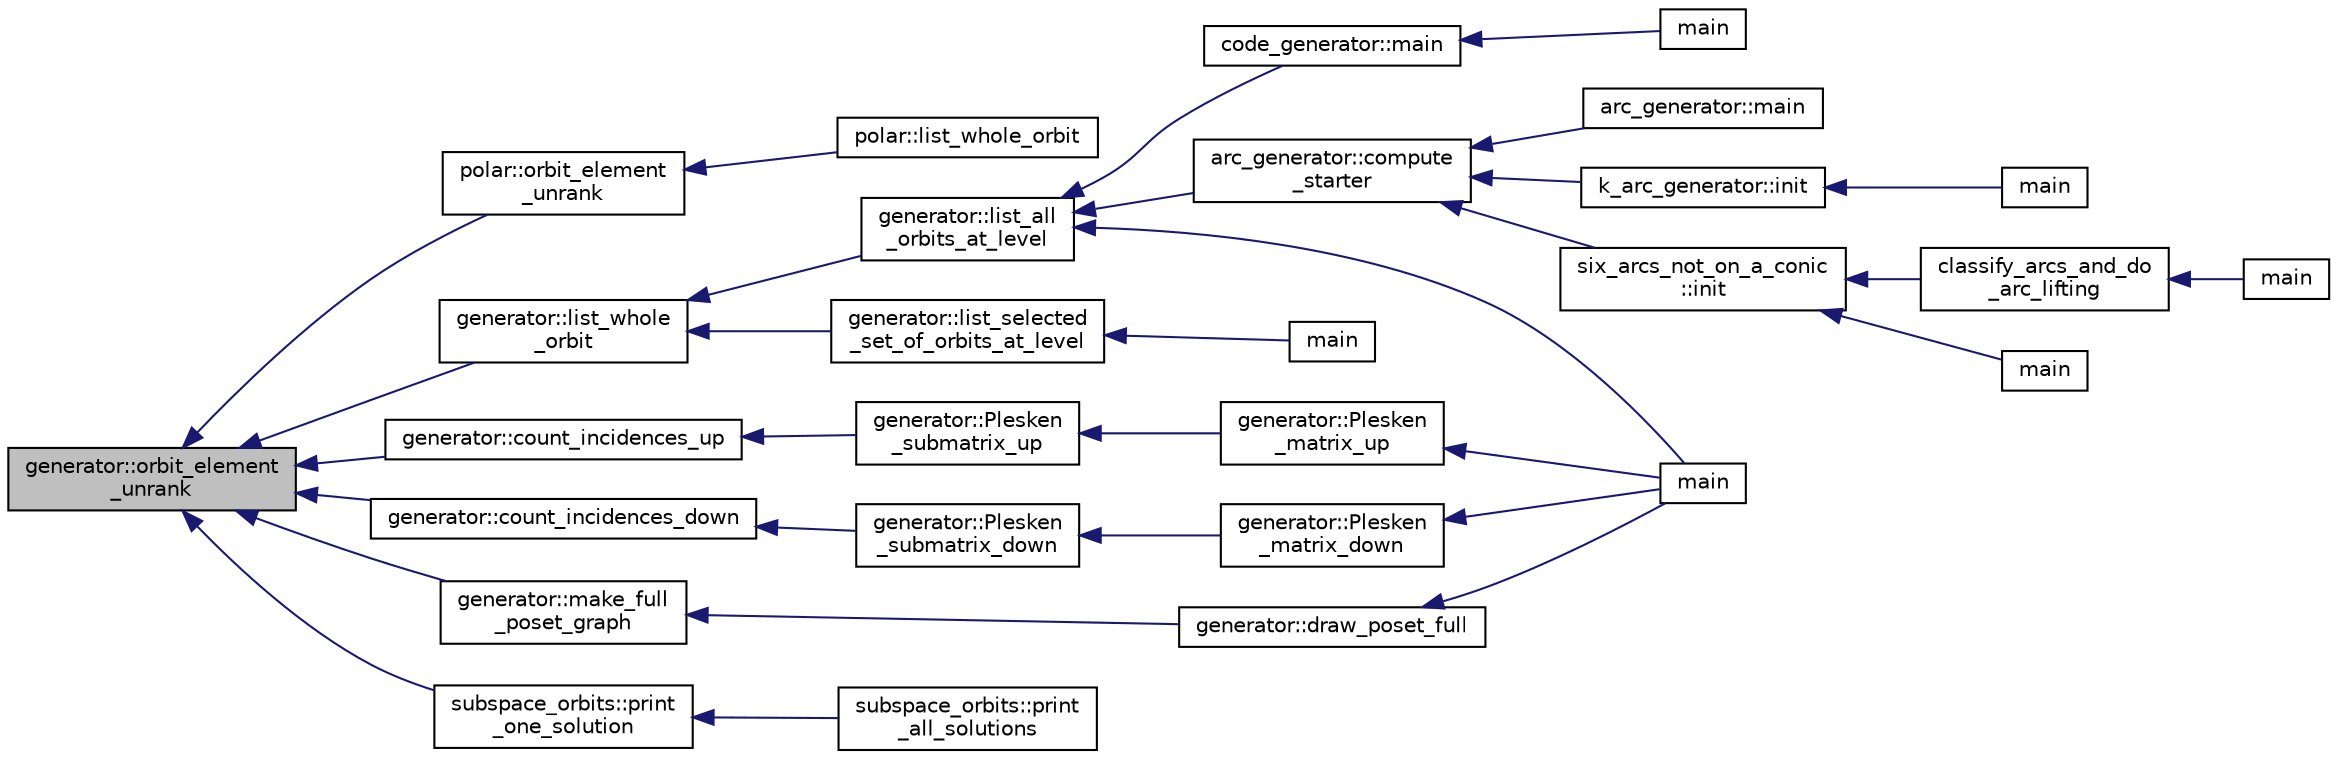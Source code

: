 digraph "generator::orbit_element_unrank"
{
  edge [fontname="Helvetica",fontsize="10",labelfontname="Helvetica",labelfontsize="10"];
  node [fontname="Helvetica",fontsize="10",shape=record];
  rankdir="LR";
  Node15452 [label="generator::orbit_element\l_unrank",height=0.2,width=0.4,color="black", fillcolor="grey75", style="filled", fontcolor="black"];
  Node15452 -> Node15453 [dir="back",color="midnightblue",fontsize="10",style="solid",fontname="Helvetica"];
  Node15453 [label="polar::orbit_element\l_unrank",height=0.2,width=0.4,color="black", fillcolor="white", style="filled",URL="$da/d1c/classpolar.html#abcc67b841c60f84478e531f9facf0b82"];
  Node15453 -> Node15454 [dir="back",color="midnightblue",fontsize="10",style="solid",fontname="Helvetica"];
  Node15454 [label="polar::list_whole_orbit",height=0.2,width=0.4,color="black", fillcolor="white", style="filled",URL="$da/d1c/classpolar.html#a26f04b7c75e45604ab772931ed2916fd"];
  Node15452 -> Node15455 [dir="back",color="midnightblue",fontsize="10",style="solid",fontname="Helvetica"];
  Node15455 [label="generator::list_whole\l_orbit",height=0.2,width=0.4,color="black", fillcolor="white", style="filled",URL="$d7/d73/classgenerator.html#aa102d1c1e32f0cd1dafeab1e0d1c18c1"];
  Node15455 -> Node15456 [dir="back",color="midnightblue",fontsize="10",style="solid",fontname="Helvetica"];
  Node15456 [label="generator::list_all\l_orbits_at_level",height=0.2,width=0.4,color="black", fillcolor="white", style="filled",URL="$d7/d73/classgenerator.html#a650880bf92f9f2bf124d4ead2cc01f70"];
  Node15456 -> Node15457 [dir="back",color="midnightblue",fontsize="10",style="solid",fontname="Helvetica"];
  Node15457 [label="code_generator::main",height=0.2,width=0.4,color="black", fillcolor="white", style="filled",URL="$db/d37/classcode__generator.html#ab3cf3a306e4032c2b471ac95321c599f"];
  Node15457 -> Node15458 [dir="back",color="midnightblue",fontsize="10",style="solid",fontname="Helvetica"];
  Node15458 [label="main",height=0.2,width=0.4,color="black", fillcolor="white", style="filled",URL="$d4/d4f/codes_8_c.html#a217dbf8b442f20279ea00b898af96f52"];
  Node15456 -> Node15459 [dir="back",color="midnightblue",fontsize="10",style="solid",fontname="Helvetica"];
  Node15459 [label="main",height=0.2,width=0.4,color="black", fillcolor="white", style="filled",URL="$de/d2d/graph_2graph_8_c.html#a217dbf8b442f20279ea00b898af96f52"];
  Node15456 -> Node15460 [dir="back",color="midnightblue",fontsize="10",style="solid",fontname="Helvetica"];
  Node15460 [label="arc_generator::compute\l_starter",height=0.2,width=0.4,color="black", fillcolor="white", style="filled",URL="$d4/d21/classarc__generator.html#aad1dcec3a1c302e743d574bd1ac857d9"];
  Node15460 -> Node15461 [dir="back",color="midnightblue",fontsize="10",style="solid",fontname="Helvetica"];
  Node15461 [label="arc_generator::main",height=0.2,width=0.4,color="black", fillcolor="white", style="filled",URL="$d4/d21/classarc__generator.html#ad80140b51b165dad1fe6ab232be7829a"];
  Node15460 -> Node15462 [dir="back",color="midnightblue",fontsize="10",style="solid",fontname="Helvetica"];
  Node15462 [label="k_arc_generator::init",height=0.2,width=0.4,color="black", fillcolor="white", style="filled",URL="$d6/dd8/classk__arc__generator.html#a6036d9f52ede9f8ca681505626b5361d"];
  Node15462 -> Node15463 [dir="back",color="midnightblue",fontsize="10",style="solid",fontname="Helvetica"];
  Node15463 [label="main",height=0.2,width=0.4,color="black", fillcolor="white", style="filled",URL="$d6/d01/k__arc__generator__main_8_c.html#a217dbf8b442f20279ea00b898af96f52"];
  Node15460 -> Node15464 [dir="back",color="midnightblue",fontsize="10",style="solid",fontname="Helvetica"];
  Node15464 [label="six_arcs_not_on_a_conic\l::init",height=0.2,width=0.4,color="black", fillcolor="white", style="filled",URL="$d8/de6/classsix__arcs__not__on__a__conic.html#a7a4d5cf8a098488729934cfa8a70944a"];
  Node15464 -> Node15465 [dir="back",color="midnightblue",fontsize="10",style="solid",fontname="Helvetica"];
  Node15465 [label="classify_arcs_and_do\l_arc_lifting",height=0.2,width=0.4,color="black", fillcolor="white", style="filled",URL="$d6/dc3/arc__lifting__main_8_c.html#afdd7be16f16b8c71e9a72fe5f6a0b59c"];
  Node15465 -> Node15466 [dir="back",color="midnightblue",fontsize="10",style="solid",fontname="Helvetica"];
  Node15466 [label="main",height=0.2,width=0.4,color="black", fillcolor="white", style="filled",URL="$d6/dc3/arc__lifting__main_8_c.html#a217dbf8b442f20279ea00b898af96f52"];
  Node15464 -> Node15467 [dir="back",color="midnightblue",fontsize="10",style="solid",fontname="Helvetica"];
  Node15467 [label="main",height=0.2,width=0.4,color="black", fillcolor="white", style="filled",URL="$d2/dfa/create__surface__main_8_c.html#a217dbf8b442f20279ea00b898af96f52"];
  Node15455 -> Node15468 [dir="back",color="midnightblue",fontsize="10",style="solid",fontname="Helvetica"];
  Node15468 [label="generator::list_selected\l_set_of_orbits_at_level",height=0.2,width=0.4,color="black", fillcolor="white", style="filled",URL="$d7/d73/classgenerator.html#a391f8ad3ba736baedd3dd2b7e31a0a62"];
  Node15468 -> Node15469 [dir="back",color="midnightblue",fontsize="10",style="solid",fontname="Helvetica"];
  Node15469 [label="main",height=0.2,width=0.4,color="black", fillcolor="white", style="filled",URL="$da/dd5/subspace__orbits__main_8_c.html#a217dbf8b442f20279ea00b898af96f52"];
  Node15452 -> Node15470 [dir="back",color="midnightblue",fontsize="10",style="solid",fontname="Helvetica"];
  Node15470 [label="generator::count_incidences_up",height=0.2,width=0.4,color="black", fillcolor="white", style="filled",URL="$d7/d73/classgenerator.html#a9d833d8494072c07de28b8f0e9b8155d"];
  Node15470 -> Node15471 [dir="back",color="midnightblue",fontsize="10",style="solid",fontname="Helvetica"];
  Node15471 [label="generator::Plesken\l_submatrix_up",height=0.2,width=0.4,color="black", fillcolor="white", style="filled",URL="$d7/d73/classgenerator.html#ad3d2ebc7da6268d878c5acfc5feefca5"];
  Node15471 -> Node15472 [dir="back",color="midnightblue",fontsize="10",style="solid",fontname="Helvetica"];
  Node15472 [label="generator::Plesken\l_matrix_up",height=0.2,width=0.4,color="black", fillcolor="white", style="filled",URL="$d7/d73/classgenerator.html#a5944c65399c201b426ea3ab2eb7cfa6e"];
  Node15472 -> Node15459 [dir="back",color="midnightblue",fontsize="10",style="solid",fontname="Helvetica"];
  Node15452 -> Node15473 [dir="back",color="midnightblue",fontsize="10",style="solid",fontname="Helvetica"];
  Node15473 [label="generator::count_incidences_down",height=0.2,width=0.4,color="black", fillcolor="white", style="filled",URL="$d7/d73/classgenerator.html#aef9312d2eab8e5ff47228fc5cdab3262"];
  Node15473 -> Node15474 [dir="back",color="midnightblue",fontsize="10",style="solid",fontname="Helvetica"];
  Node15474 [label="generator::Plesken\l_submatrix_down",height=0.2,width=0.4,color="black", fillcolor="white", style="filled",URL="$d7/d73/classgenerator.html#a8671e3798fb19accfa92c41d7389a8eb"];
  Node15474 -> Node15475 [dir="back",color="midnightblue",fontsize="10",style="solid",fontname="Helvetica"];
  Node15475 [label="generator::Plesken\l_matrix_down",height=0.2,width=0.4,color="black", fillcolor="white", style="filled",URL="$d7/d73/classgenerator.html#aa1ae9d8cbaa9d7012e7796499e4c93e9"];
  Node15475 -> Node15459 [dir="back",color="midnightblue",fontsize="10",style="solid",fontname="Helvetica"];
  Node15452 -> Node15476 [dir="back",color="midnightblue",fontsize="10",style="solid",fontname="Helvetica"];
  Node15476 [label="generator::make_full\l_poset_graph",height=0.2,width=0.4,color="black", fillcolor="white", style="filled",URL="$d7/d73/classgenerator.html#ab6415c4a8fbcc54c470448935a95aa56"];
  Node15476 -> Node15477 [dir="back",color="midnightblue",fontsize="10",style="solid",fontname="Helvetica"];
  Node15477 [label="generator::draw_poset_full",height=0.2,width=0.4,color="black", fillcolor="white", style="filled",URL="$d7/d73/classgenerator.html#a6f7f90e50993905db31342536ac59d8c"];
  Node15477 -> Node15459 [dir="back",color="midnightblue",fontsize="10",style="solid",fontname="Helvetica"];
  Node15452 -> Node15478 [dir="back",color="midnightblue",fontsize="10",style="solid",fontname="Helvetica"];
  Node15478 [label="subspace_orbits::print\l_one_solution",height=0.2,width=0.4,color="black", fillcolor="white", style="filled",URL="$d2/d9f/classsubspace__orbits.html#a9047cdfdfc64339f714ffe5e12a4b35f"];
  Node15478 -> Node15479 [dir="back",color="midnightblue",fontsize="10",style="solid",fontname="Helvetica"];
  Node15479 [label="subspace_orbits::print\l_all_solutions",height=0.2,width=0.4,color="black", fillcolor="white", style="filled",URL="$d2/d9f/classsubspace__orbits.html#ab3b725a940c2efd222746887c266d9de"];
}
